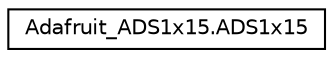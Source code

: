 digraph "Graphical Class Hierarchy"
{
  edge [fontname="Helvetica",fontsize="10",labelfontname="Helvetica",labelfontsize="10"];
  node [fontname="Helvetica",fontsize="10",shape=record];
  rankdir="LR";
  Node0 [label="Adafruit_ADS1x15.ADS1x15",height=0.2,width=0.4,color="black", fillcolor="white", style="filled",URL="$classAdafruit__ADS1x15_1_1ADS1x15.html"];
}

